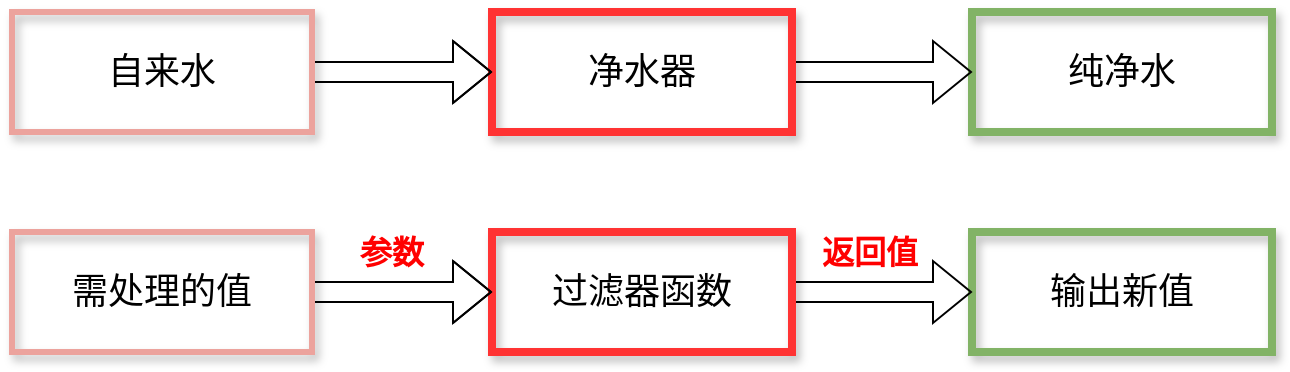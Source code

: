<mxfile version="21.2.1" type="device">
  <diagram name="第 1 页" id="S140JFY5v2G2kNeAsNvO">
    <mxGraphModel dx="1050" dy="669" grid="1" gridSize="10" guides="1" tooltips="1" connect="1" arrows="1" fold="1" page="1" pageScale="1" pageWidth="827" pageHeight="1169" math="0" shadow="0">
      <root>
        <mxCell id="0" />
        <mxCell id="1" parent="0" />
        <mxCell id="ervmk5x926SjJkbawLvt-4" value="&lt;font style=&quot;font-size: 18px;&quot;&gt;纯净水&lt;/font&gt;" style="rounded=0;whiteSpace=wrap;html=1;fillColor=none;strokeColor=#82b366;shadow=1;strokeWidth=4;" parent="1" vertex="1">
          <mxGeometry x="560" y="230" width="150" height="60" as="geometry" />
        </mxCell>
        <mxCell id="ervmk5x926SjJkbawLvt-12" style="edgeStyle=orthogonalEdgeStyle;rounded=0;orthogonalLoop=1;jettySize=auto;html=1;entryX=0;entryY=0.5;entryDx=0;entryDy=0;shape=flexArrow;" parent="1" source="ervmk5x926SjJkbawLvt-6" target="ervmk5x926SjJkbawLvt-4" edge="1">
          <mxGeometry relative="1" as="geometry" />
        </mxCell>
        <mxCell id="ervmk5x926SjJkbawLvt-6" value="&lt;font style=&quot;font-size: 18px;&quot;&gt;净水器&lt;/font&gt;" style="rounded=0;whiteSpace=wrap;html=1;fillColor=none;strokeColor=#FF3333;strokeWidth=4;shadow=1;glass=0;" parent="1" vertex="1">
          <mxGeometry x="320" y="230" width="150" height="60" as="geometry" />
        </mxCell>
        <mxCell id="ervmk5x926SjJkbawLvt-11" value="" style="endArrow=classic;html=1;rounded=0;entryX=0;entryY=0.5;entryDx=0;entryDy=0;shape=flexArrow;" parent="1" target="ervmk5x926SjJkbawLvt-6" edge="1">
          <mxGeometry width="50" height="50" relative="1" as="geometry">
            <mxPoint x="230" y="260" as="sourcePoint" />
            <mxPoint x="440" y="290" as="targetPoint" />
            <Array as="points">
              <mxPoint x="280" y="260" />
            </Array>
          </mxGeometry>
        </mxCell>
        <mxCell id="2X8_4RQYNLzCq2bguVtS-3" value="&lt;font style=&quot;font-size: 18px;&quot;&gt;自来水&lt;/font&gt;" style="rounded=0;whiteSpace=wrap;html=1;fillColor=none;strokeColor=#eca39d;fillStyle=zigzag-line;strokeWidth=3;shadow=1;perimeterSpacing=0;" vertex="1" parent="1">
          <mxGeometry x="80" y="230" width="150" height="60" as="geometry" />
        </mxCell>
        <mxCell id="2X8_4RQYNLzCq2bguVtS-5" value="&lt;font style=&quot;font-size: 18px;&quot;&gt;输出新值&lt;/font&gt;" style="rounded=0;whiteSpace=wrap;html=1;fillColor=none;strokeColor=#82b366;shadow=1;strokeWidth=4;" vertex="1" parent="1">
          <mxGeometry x="560" y="340" width="150" height="60" as="geometry" />
        </mxCell>
        <mxCell id="2X8_4RQYNLzCq2bguVtS-6" style="edgeStyle=orthogonalEdgeStyle;rounded=0;orthogonalLoop=1;jettySize=auto;html=1;entryX=0;entryY=0.5;entryDx=0;entryDy=0;shape=flexArrow;" edge="1" parent="1" source="2X8_4RQYNLzCq2bguVtS-7" target="2X8_4RQYNLzCq2bguVtS-5">
          <mxGeometry relative="1" as="geometry" />
        </mxCell>
        <mxCell id="2X8_4RQYNLzCq2bguVtS-7" value="&lt;font style=&quot;font-size: 18px;&quot;&gt;过滤器函数&lt;/font&gt;" style="rounded=0;whiteSpace=wrap;html=1;fillColor=none;strokeColor=#FF3333;strokeWidth=4;shadow=1;glass=0;" vertex="1" parent="1">
          <mxGeometry x="320" y="340" width="150" height="60" as="geometry" />
        </mxCell>
        <mxCell id="2X8_4RQYNLzCq2bguVtS-8" value="" style="endArrow=classic;html=1;rounded=0;entryX=0;entryY=0.5;entryDx=0;entryDy=0;shape=flexArrow;" edge="1" parent="1" target="2X8_4RQYNLzCq2bguVtS-7">
          <mxGeometry width="50" height="50" relative="1" as="geometry">
            <mxPoint x="230" y="370" as="sourcePoint" />
            <mxPoint x="440" y="400" as="targetPoint" />
            <Array as="points">
              <mxPoint x="280" y="370" />
            </Array>
          </mxGeometry>
        </mxCell>
        <mxCell id="2X8_4RQYNLzCq2bguVtS-9" value="&lt;font style=&quot;font-size: 18px;&quot;&gt;需处理的值&lt;/font&gt;" style="rounded=0;whiteSpace=wrap;html=1;fillColor=none;strokeColor=#eca39d;fillStyle=zigzag-line;strokeWidth=3;shadow=1;perimeterSpacing=0;" vertex="1" parent="1">
          <mxGeometry x="80" y="340" width="150" height="60" as="geometry" />
        </mxCell>
        <mxCell id="2X8_4RQYNLzCq2bguVtS-12" value="&lt;font color=&quot;#ff0000&quot; style=&quot;font-size: 16px;&quot;&gt;&lt;b&gt;参数&lt;/b&gt;&lt;/font&gt;" style="rounded=0;whiteSpace=wrap;html=1;fillColor=none;strokeColor=none;" vertex="1" parent="1">
          <mxGeometry x="210" y="320" width="120" height="60" as="geometry" />
        </mxCell>
        <mxCell id="2X8_4RQYNLzCq2bguVtS-13" value="&lt;font color=&quot;#ff0000&quot; style=&quot;font-size: 16px;&quot;&gt;&lt;b&gt;返回值&lt;/b&gt;&lt;/font&gt;" style="rounded=0;whiteSpace=wrap;html=1;fillColor=none;strokeColor=none;" vertex="1" parent="1">
          <mxGeometry x="449" y="320" width="120" height="60" as="geometry" />
        </mxCell>
      </root>
    </mxGraphModel>
  </diagram>
</mxfile>
